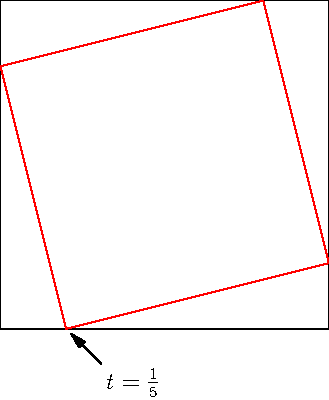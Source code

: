 size(200);
pair A, B, C, D;
A=(0,0);
B=(1,0);
C=(1,1);
D=(0,1);

real t=1/5;

pair X=interp(A,B,t);
pair Y=interp(B,C,t);
pair Z=interp(C,D,t);
pair W=interp(D,A,t);

draw(A--B--C--D--cycle);
draw(X--Y--Z--W--cycle, red);
arrow("$t=\frac{1}{5}$", X, SE);